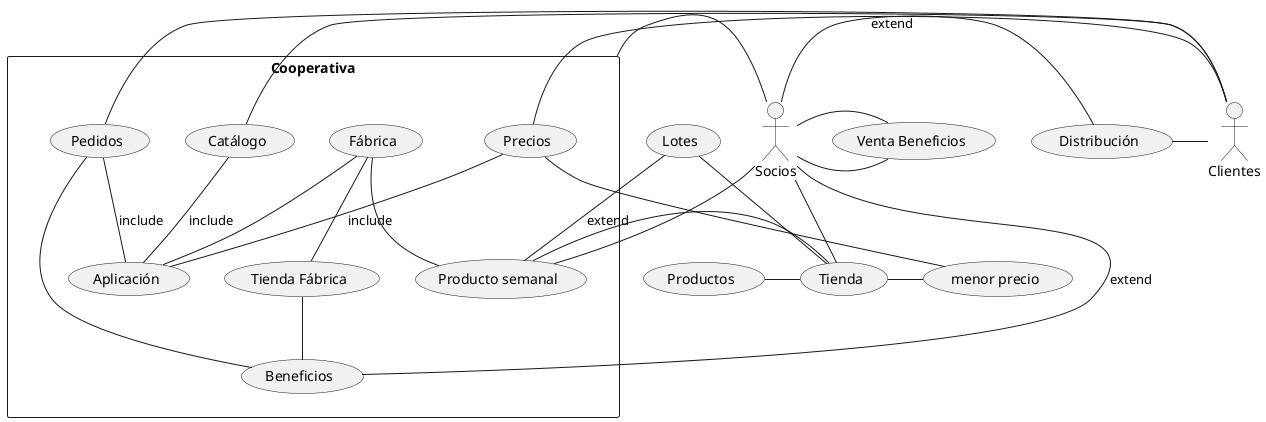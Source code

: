 @startuml
:Socios:-Cooperativa
:Clientes:
rectangle Cooperativa{
(Fábrica)-d-(Tienda Fábrica)
(Fábrica)-d-(Aplicación)
(Aplicación)-u-(Catálogo):include
(Aplicación)-u-(Pedidos):include
(Aplicación)-u-(Precios):include
(Fábrica)-d-(Producto semanal)
(Beneficios)
(Tienda Fábrica)-d-(Beneficios)
(Pedidos)-d-(Beneficios)
:Clientes:-(Catálogo)
:Clientes:-d-(Pedidos)
:Clientes:-(Precios):extend
(Beneficios)-:Socios: :extend
:Socios:-d-(Producto semanal)
}
(Tienda)-u-:Socios:
(Producto semanal)-u-(Lotes) :extend
(Producto semanal)-d-(Tienda)
(Lotes)-d-(Tienda)
(Tienda)-(menor precio)
(menor precio)-(Precios)
(Productos)-(Tienda)
:Socios:-(Distribución)
(Distribución)-:Clientes:
:Socios:-(Venta Beneficios)
(Venta Beneficios)-:Socios:
@enduml